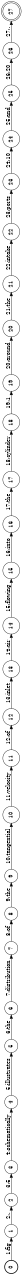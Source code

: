 digraph FST {
rankdir = LR;
size = "8.5,11";
label = "";
center = 1;
orientation = Landscape;
ranksep = "0.4";
nodesep = "0.25";
0 [label = "0", shape = circle, style = bold, fontsize = 14]
	0 -> 1 [label = "1:fig", fontsize = 14];
1 [label = "1", shape = circle, style = solid, fontsize = 14]
	1 -> 2 [label = "2:.", fontsize = 14];
2 [label = "2", shape = circle, style = solid, fontsize = 14]
	2 -> 3 [label = "3:5", fontsize = 14];
3 [label = "3", shape = circle, style = solid, fontsize = 14]
	3 -> 4 [label = "4:schematically", fontsize = 14];
4 [label = "4", shape = circle, style = solid, fontsize = 14]
	4 -> 5 [label = "5:illustrates", fontsize = 14];
5 [label = "5", shape = circle, style = solid, fontsize = 14]
	5 -> 6 [label = "6:the", fontsize = 14];
6 [label = "6", shape = circle, style = solid, fontsize = 14]
	6 -> 7 [label = "7:distribution", fontsize = 14];
7 [label = "7", shape = circle, style = solid, fontsize = 14]
	7 -> 8 [label = "8:of", fontsize = 14];
8 [label = "8", shape = circle, style = solid, fontsize = 14]
	8 -> 9 [label = "9:the", fontsize = 14];
9 [label = "9", shape = circle, style = solid, fontsize = 14]
	9 -> 10 [label = "10:tangential", fontsize = 14];
10 [label = "10", shape = circle, style = solid, fontsize = 14]
	10 -> 11 [label = "11:velocity", fontsize = 14];
11 [label = "11", shape = circle, style = solid, fontsize = 14]
	11 -> 12 [label = "12:of", fontsize = 14];
12 [label = "12", shape = circle, style = solid, fontsize = 14]
	12 -> 13 [label = "13:inlet", fontsize = 14];
13 [label = "13", shape = circle, style = solid, fontsize = 14]
	13 -> 14 [label = "14:air", fontsize = 14];
14 [label = "14", shape = circle, style = solid, fontsize = 14]
	14 -> 15 [label = "15:flowing", fontsize = 14];
15 [label = "15", shape = circle, style = solid, fontsize = 14]
	15 -> 16 [label = "16:into", fontsize = 14];
16 [label = "16", shape = circle, style = solid, fontsize = 14]
	16 -> 17 [label = "17:the", fontsize = 14];
17 [label = "17", shape = circle, style = solid, fontsize = 14]
	17 -> 18 [label = "18:cylinder", fontsize = 14];
18 [label = "18", shape = circle, style = solid, fontsize = 14]
	18 -> 19 [label = "19:1", fontsize = 14];
19 [label = "19", shape = circle, style = solid, fontsize = 14]
	19 -> 20 [label = "20:around", fontsize = 14];
20 [label = "20", shape = circle, style = solid, fontsize = 14]
	20 -> 21 [label = "21:the", fontsize = 14];
21 [label = "21", shape = circle, style = solid, fontsize = 14]
	21 -> 22 [label = "22:intake", fontsize = 14];
22 [label = "22", shape = circle, style = solid, fontsize = 14]
	22 -> 23 [label = "23:ports", fontsize = 14];
23 [label = "23", shape = circle, style = solid, fontsize = 14]
	23 -> 24 [label = "24:10", fontsize = 14];
24 [label = "24", shape = circle, style = solid, fontsize = 14]
	24 -> 25 [label = "25:and", fontsize = 14];
25 [label = "25", shape = circle, style = solid, fontsize = 14]
	25 -> 26 [label = "26:20", fontsize = 14];
26 [label = "26", shape = circle, style = solid, fontsize = 14]
	26 -> 27 [label = "27:.", fontsize = 14];
27 [label = "27", shape = doublecircle, style = solid, fontsize = 14]
}
